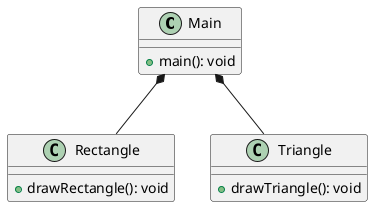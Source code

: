 @startuml
'https://plantuml.com/sequence-diagram

class Main{
+main(): void
}

class Rectangle{
+drawRectangle(): void
}
class Triangle{
+drawTriangle(): void
}

Main *-- Rectangle
Main *-- Triangle

@enduml